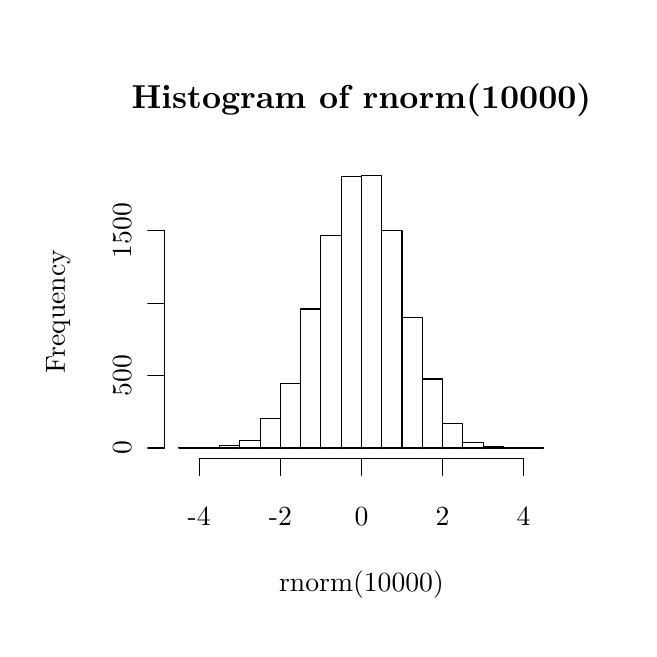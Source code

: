 % Created by tikzDevice version GitHub Dev on 2010-12-03 11:45:26
% !TEX encoding = UTF-8 Unicode
\begin{tikzpicture}[x=1pt,y=1pt]
\draw[color=white,opacity=0] (0,0) rectangle (216.81,216.81);
\begin{scope}
\path[clip] (  0.00,  0.00) rectangle (216.81,216.81);
\definecolor[named]{drawColor}{rgb}{0.40,0.41,0.40}
\definecolor[named]{drawColor}{rgb}{0.00,0.00,0.00}

\node[color=drawColor,anchor=base,inner sep=0pt, outer sep=0pt, scale=  1.20] at (120.41,187.68) {\bfseries Histogram of rnorm(10000)%
};

\node[color=drawColor,anchor=base,inner sep=0pt, outer sep=0pt, scale=  1.00] at (120.41, 13.20) {rnorm(10000)%
};

\node[rotate= 90.00,color=drawColor,anchor=base,inner sep=0pt, outer sep=0pt, scale=  1.00] at ( 13.20,114.41) {Frequency%
};
\end{scope}
\begin{scope}
\path[clip] (  0.00,  0.00) rectangle (216.81,216.81);
\definecolor[named]{drawColor}{rgb}{0.40,0.41,0.40}
\definecolor[named]{drawColor}{rgb}{0.00,0.00,0.00}

\draw[color=drawColor,line cap=round,line join=round,fill opacity=0.00,] ( 61.80, 61.20) -- (179.01, 61.20);

\draw[color=drawColor,line cap=round,line join=round,fill opacity=0.00,] ( 61.80, 61.20) -- ( 61.80, 55.20);

\draw[color=drawColor,line cap=round,line join=round,fill opacity=0.00,] ( 91.10, 61.20) -- ( 91.10, 55.20);

\draw[color=drawColor,line cap=round,line join=round,fill opacity=0.00,] (120.41, 61.20) -- (120.41, 55.20);

\draw[color=drawColor,line cap=round,line join=round,fill opacity=0.00,] (149.71, 61.20) -- (149.71, 55.20);

\draw[color=drawColor,line cap=round,line join=round,fill opacity=0.00,] (179.01, 61.20) -- (179.01, 55.20);

\node[color=drawColor,anchor=base,inner sep=0pt, outer sep=0pt, scale=  1.00] at ( 61.80, 37.20) {-4%
};

\node[color=drawColor,anchor=base,inner sep=0pt, outer sep=0pt, scale=  1.00] at ( 91.10, 37.20) {-2%
};

\node[color=drawColor,anchor=base,inner sep=0pt, outer sep=0pt, scale=  1.00] at (120.41, 37.20) {0%
};

\node[color=drawColor,anchor=base,inner sep=0pt, outer sep=0pt, scale=  1.00] at (149.71, 37.20) {2%
};

\node[color=drawColor,anchor=base,inner sep=0pt, outer sep=0pt, scale=  1.00] at (179.01, 37.20) {4%
};

\draw[color=drawColor,line cap=round,line join=round,fill opacity=0.00,] ( 49.20, 65.14) -- ( 49.20,143.63);

\draw[color=drawColor,line cap=round,line join=round,fill opacity=0.00,] ( 49.20, 65.14) -- ( 43.20, 65.14);

\draw[color=drawColor,line cap=round,line join=round,fill opacity=0.00,] ( 49.20, 91.30) -- ( 43.20, 91.30);

\draw[color=drawColor,line cap=round,line join=round,fill opacity=0.00,] ( 49.20,117.47) -- ( 43.20,117.47);

\draw[color=drawColor,line cap=round,line join=round,fill opacity=0.00,] ( 49.20,143.63) -- ( 43.20,143.63);

\node[rotate= 90.00,color=drawColor,anchor=base,inner sep=0pt, outer sep=0pt, scale=  1.00] at ( 37.20, 65.14) {0%
};

\node[rotate= 90.00,color=drawColor,anchor=base,inner sep=0pt, outer sep=0pt, scale=  1.00] at ( 37.20, 91.30) {500%
};

\node[rotate= 90.00,color=drawColor,anchor=base,inner sep=0pt, outer sep=0pt, scale=  1.00] at ( 37.20,143.63) {1500%
};
\end{scope}
\begin{scope}
\path[clip] ( 49.20, 61.20) rectangle (191.61,167.61);
\definecolor[named]{drawColor}{rgb}{0.40,0.41,0.40}
\definecolor[named]{drawColor}{rgb}{0.00,0.00,0.00}

\draw[color=drawColor,line cap=round,line join=round,fill opacity=0.00,] ( 54.47, 65.14) rectangle ( 61.80, 65.19);

\draw[color=drawColor,line cap=round,line join=round,fill opacity=0.00,] ( 61.80, 65.14) rectangle ( 69.13, 65.14);

\draw[color=drawColor,line cap=round,line join=round,fill opacity=0.00,] ( 69.13, 65.14) rectangle ( 76.45, 66.03);

\draw[color=drawColor,line cap=round,line join=round,fill opacity=0.00,] ( 76.45, 65.14) rectangle ( 83.78, 67.71);

\draw[color=drawColor,line cap=round,line join=round,fill opacity=0.00,] ( 83.78, 65.14) rectangle ( 91.10, 75.76);

\draw[color=drawColor,line cap=round,line join=round,fill opacity=0.00,] ( 91.10, 65.14) rectangle ( 98.43, 88.43);

\draw[color=drawColor,line cap=round,line join=round,fill opacity=0.00,] ( 98.43, 65.14) rectangle (105.75,115.37);

\draw[color=drawColor,line cap=round,line join=round,fill opacity=0.00,] (105.75, 65.14) rectangle (113.08,141.80);

\draw[color=drawColor,line cap=round,line join=round,fill opacity=0.00,] (113.08, 65.14) rectangle (120.41,163.20);

\draw[color=drawColor,line cap=round,line join=round,fill opacity=0.00,] (120.41, 65.14) rectangle (127.73,163.67);

\draw[color=drawColor,line cap=round,line join=round,fill opacity=0.00,] (127.73, 65.14) rectangle (135.06,143.79);

\draw[color=drawColor,line cap=round,line join=round,fill opacity=0.00,] (135.06, 65.14) rectangle (142.38,112.44);

\draw[color=drawColor,line cap=round,line join=round,fill opacity=0.00,] (142.38, 65.14) rectangle (149.71, 90.05);

\draw[color=drawColor,line cap=round,line join=round,fill opacity=0.00,] (149.71, 65.14) rectangle (157.03, 73.88);

\draw[color=drawColor,line cap=round,line join=round,fill opacity=0.00,] (157.03, 65.14) rectangle (164.36, 67.18);

\draw[color=drawColor,line cap=round,line join=round,fill opacity=0.00,] (164.36, 65.14) rectangle (171.68, 65.82);

\draw[color=drawColor,line cap=round,line join=round,fill opacity=0.00,] (171.68, 65.14) rectangle (179.01, 65.14);

\draw[color=drawColor,line cap=round,line join=round,fill opacity=0.00,] (179.01, 65.14) rectangle (186.34, 65.19);
\end{scope}
\end{tikzpicture}

